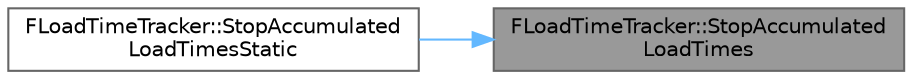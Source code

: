 digraph "FLoadTimeTracker::StopAccumulatedLoadTimes"
{
 // INTERACTIVE_SVG=YES
 // LATEX_PDF_SIZE
  bgcolor="transparent";
  edge [fontname=Helvetica,fontsize=10,labelfontname=Helvetica,labelfontsize=10];
  node [fontname=Helvetica,fontsize=10,shape=box,height=0.2,width=0.4];
  rankdir="RL";
  Node1 [id="Node000001",label="FLoadTimeTracker::StopAccumulated\lLoadTimes",height=0.2,width=0.4,color="gray40", fillcolor="grey60", style="filled", fontcolor="black",tooltip=" "];
  Node1 -> Node2 [id="edge1_Node000001_Node000002",dir="back",color="steelblue1",style="solid",tooltip=" "];
  Node2 [id="Node000002",label="FLoadTimeTracker::StopAccumulated\lLoadTimesStatic",height=0.2,width=0.4,color="grey40", fillcolor="white", style="filled",URL="$d5/d6d/classFLoadTimeTracker.html#a2fb3a0a3dc7ae4d8d77dd0a193146b9b",tooltip=" "];
}
